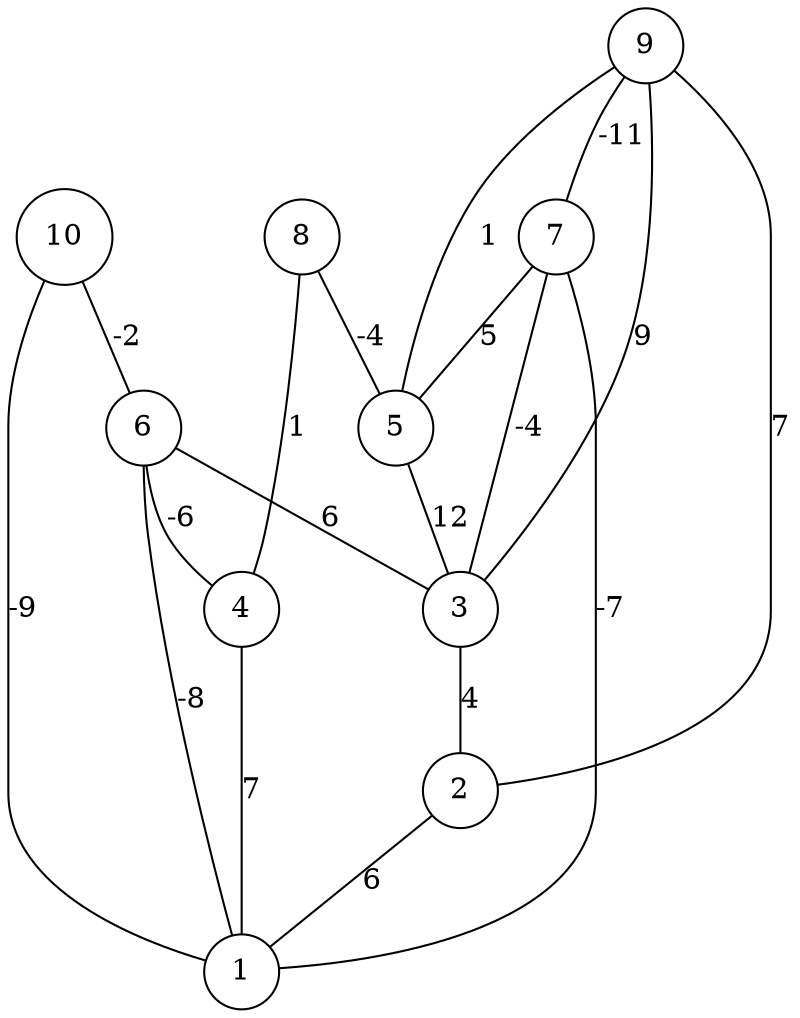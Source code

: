 graph { 
	 fontname="Helvetica,Arial,sans-serif" 
	 node [shape = circle]; 
	 10 -- 1 [label = "-9"];
	 10 -- 6 [label = "-2"];
	 9 -- 2 [label = "7"];
	 9 -- 3 [label = "9"];
	 9 -- 5 [label = "1"];
	 9 -- 7 [label = "-11"];
	 8 -- 4 [label = "1"];
	 8 -- 5 [label = "-4"];
	 7 -- 1 [label = "-7"];
	 7 -- 3 [label = "-4"];
	 7 -- 5 [label = "5"];
	 6 -- 1 [label = "-8"];
	 6 -- 3 [label = "6"];
	 6 -- 4 [label = "-6"];
	 5 -- 3 [label = "12"];
	 4 -- 1 [label = "7"];
	 3 -- 2 [label = "4"];
	 2 -- 1 [label = "6"];
	 1;
	 2;
	 3;
	 4;
	 5;
	 6;
	 7;
	 8;
	 9;
	 10;
}
